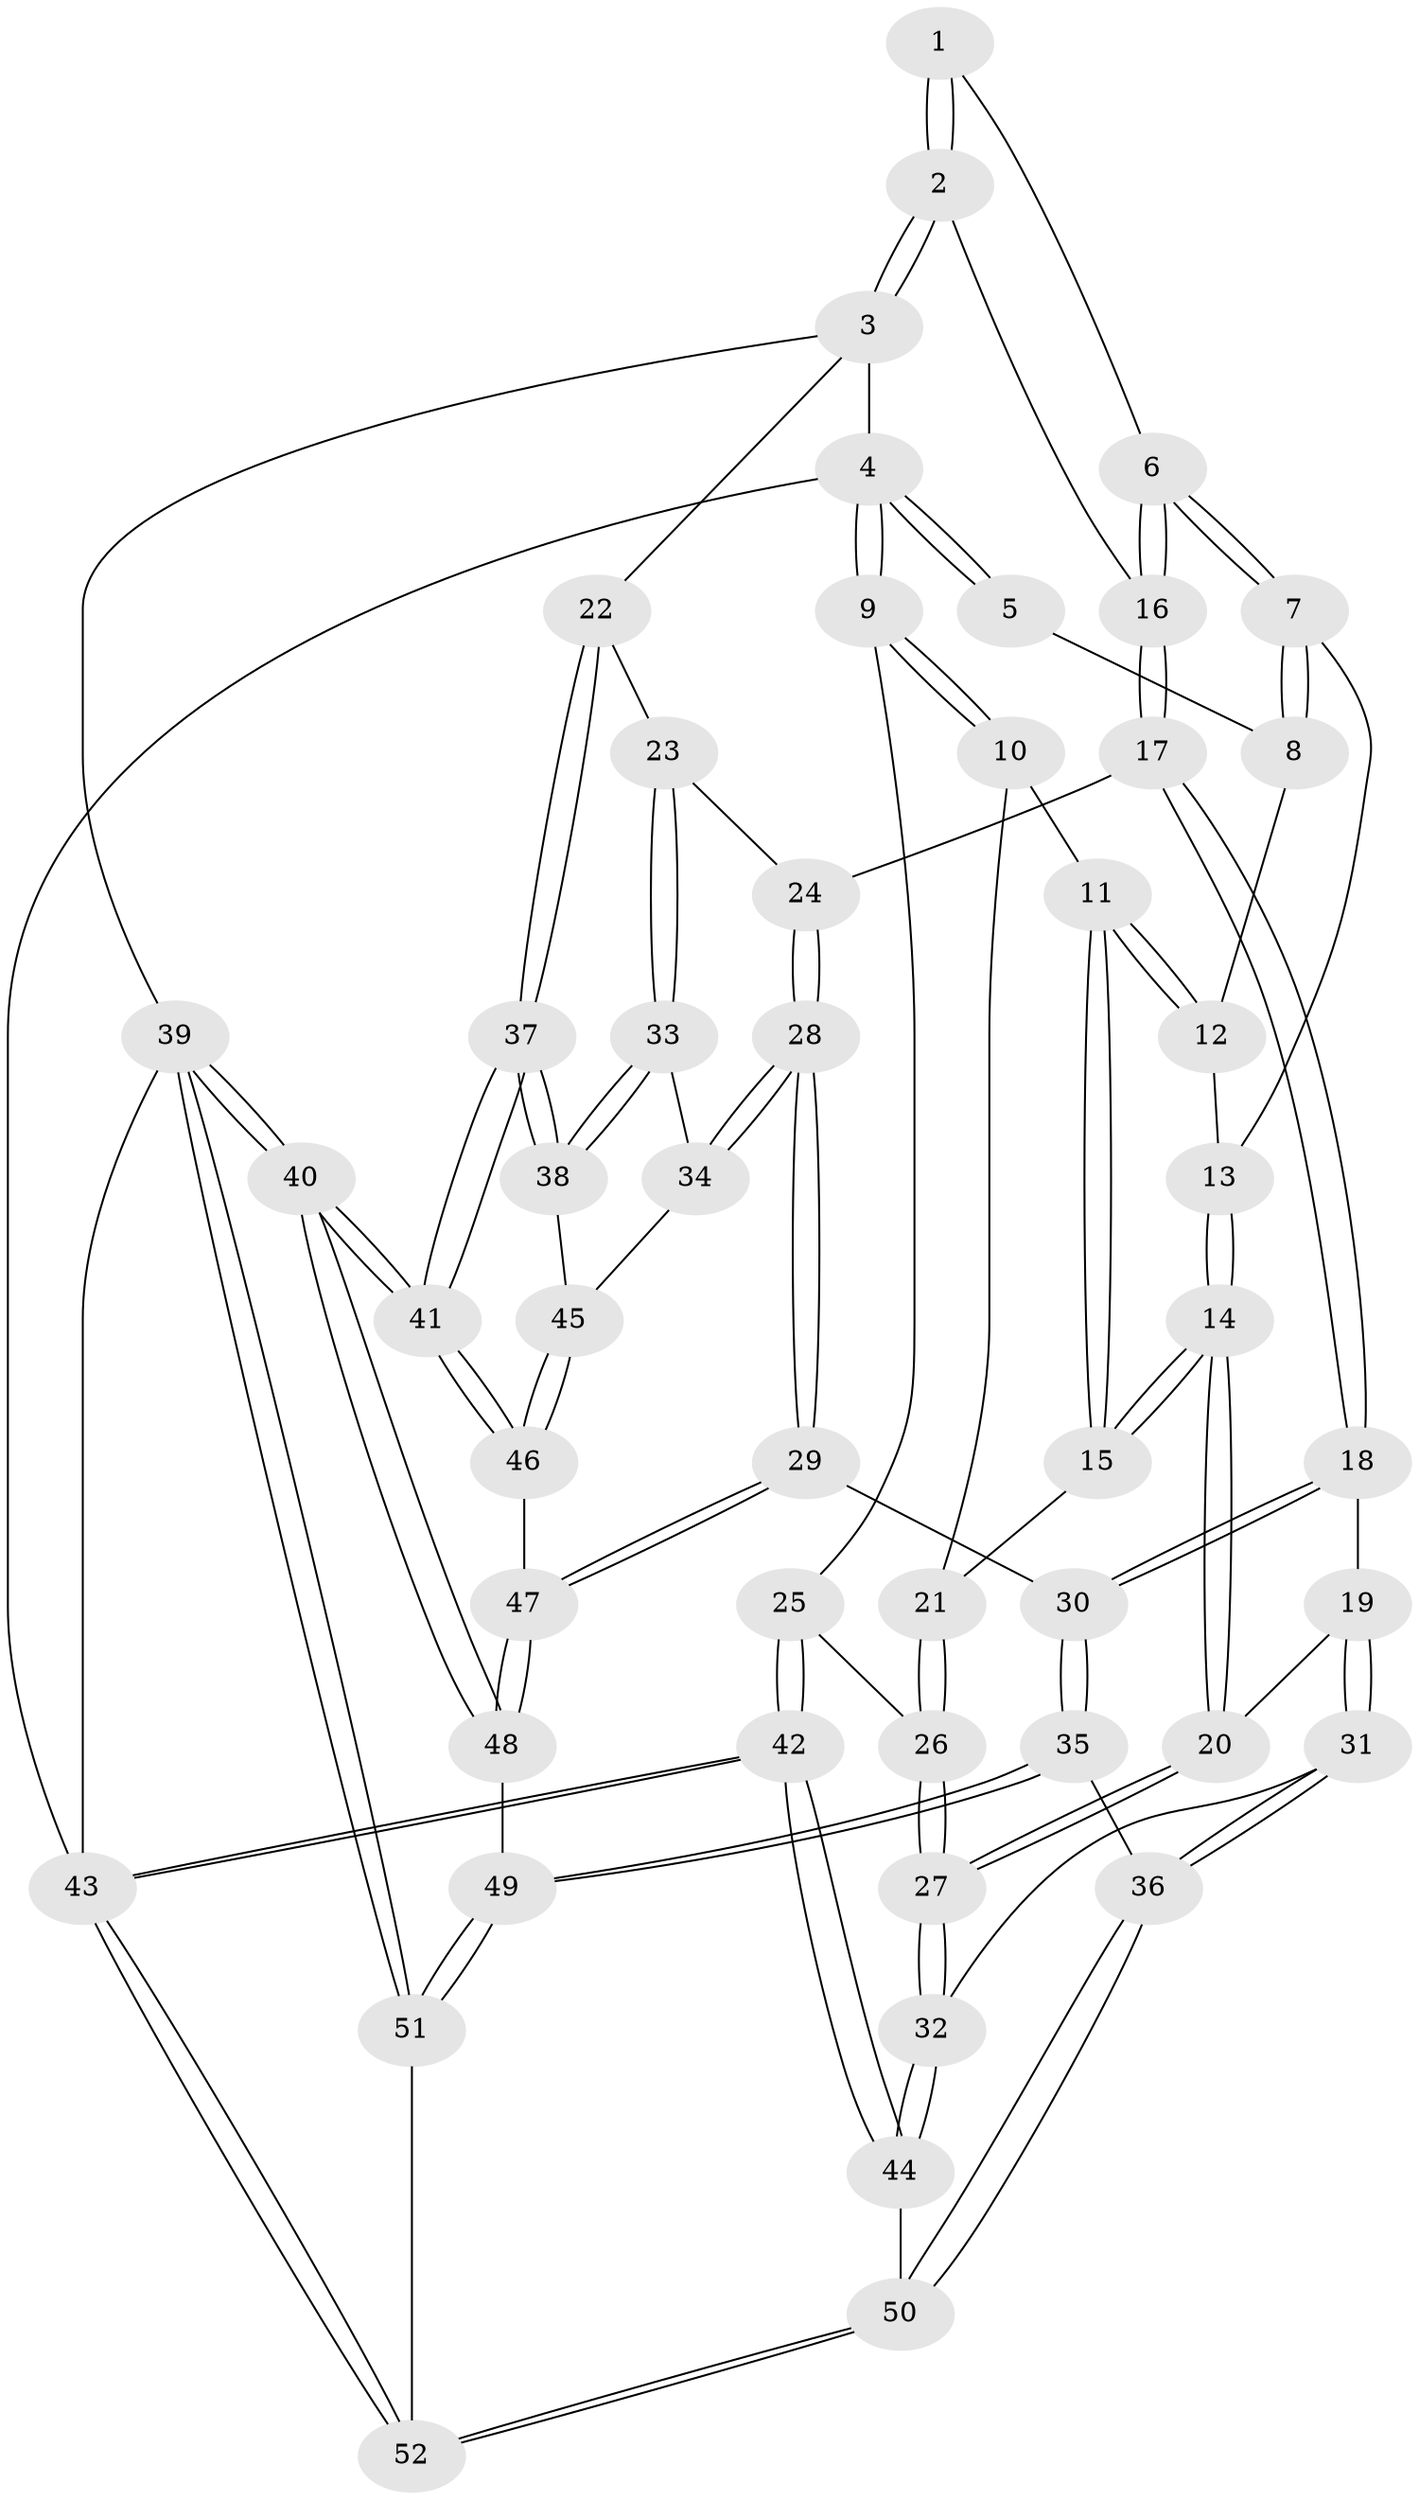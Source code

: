 // Generated by graph-tools (version 1.1) at 2025/51/03/09/25 03:51:03]
// undirected, 52 vertices, 127 edges
graph export_dot {
graph [start="1"]
  node [color=gray90,style=filled];
  1 [pos="+0.5177267224406478+0"];
  2 [pos="+1+0"];
  3 [pos="+1+0"];
  4 [pos="+0+0"];
  5 [pos="+0.33735944036942483+0"];
  6 [pos="+0.57351113747229+0.08664146426067951"];
  7 [pos="+0.49814222164743055+0.11404641414495181"];
  8 [pos="+0.32550351625337554+0"];
  9 [pos="+0+0.12470690788333304"];
  10 [pos="+0.21641835982957427+0.1420861742683798"];
  11 [pos="+0.26316891737289305+0.132163541793775"];
  12 [pos="+0.309304950686797+0.0240417847067842"];
  13 [pos="+0.4754444391480041+0.1276799596411477"];
  14 [pos="+0.38324644851416406+0.2579793370517"];
  15 [pos="+0.3613451858821371+0.24213449784810576"];
  16 [pos="+0.6625609402523034+0.15867005269033677"];
  17 [pos="+0.6727102116503207+0.27907581813076004"];
  18 [pos="+0.6172773837229032+0.3542722808943459"];
  19 [pos="+0.47264611817646973+0.3469268106497069"];
  20 [pos="+0.4007886041586632+0.29616586090561753"];
  21 [pos="+0.19572092394381368+0.30909773593054635"];
  22 [pos="+1+0.17431654804153052"];
  23 [pos="+1+0.27207897319285623"];
  24 [pos="+0.8999976735702204+0.2973784805139085"];
  25 [pos="+0+0.336663454505419"];
  26 [pos="+0.12239650454552192+0.4103154429904236"];
  27 [pos="+0.18891666068265398+0.46024149814203286"];
  28 [pos="+0.7402378072187414+0.610666228574429"];
  29 [pos="+0.7389039844834587+0.6114067824680194"];
  30 [pos="+0.6921658242790293+0.601770467032751"];
  31 [pos="+0.3504951343219652+0.6285289856559094"];
  32 [pos="+0.2668580624289878+0.6278931152648095"];
  33 [pos="+0.893587043822098+0.5462356417447182"];
  34 [pos="+0.8642507567301587+0.5701695855545288"];
  35 [pos="+0.536554914265093+0.7066980783102998"];
  36 [pos="+0.5218829414154895+0.7106354169529556"];
  37 [pos="+1+0.5398722856680089"];
  38 [pos="+1+0.5501382405968641"];
  39 [pos="+1+1"];
  40 [pos="+1+0.8596073914765422"];
  41 [pos="+1+0.7926576424977272"];
  42 [pos="+0+1"];
  43 [pos="+0+1"];
  44 [pos="+0.08138522070360661+0.8224030868207001"];
  45 [pos="+0.9509675443652063+0.6206715239670844"];
  46 [pos="+1+0.743587156158957"];
  47 [pos="+0.8417055464339951+0.7652858539311046"];
  48 [pos="+0.8305949876136673+0.9084054038328416"];
  49 [pos="+0.7768194416003243+1"];
  50 [pos="+0.46735473424670954+0.8842979690795394"];
  51 [pos="+0.7574957867883272+1"];
  52 [pos="+0.4648965656307914+1"];
  1 -- 2;
  1 -- 2;
  1 -- 6;
  2 -- 3;
  2 -- 3;
  2 -- 16;
  3 -- 4;
  3 -- 22;
  3 -- 39;
  4 -- 5;
  4 -- 5;
  4 -- 9;
  4 -- 9;
  4 -- 43;
  5 -- 8;
  6 -- 7;
  6 -- 7;
  6 -- 16;
  6 -- 16;
  7 -- 8;
  7 -- 8;
  7 -- 13;
  8 -- 12;
  9 -- 10;
  9 -- 10;
  9 -- 25;
  10 -- 11;
  10 -- 21;
  11 -- 12;
  11 -- 12;
  11 -- 15;
  11 -- 15;
  12 -- 13;
  13 -- 14;
  13 -- 14;
  14 -- 15;
  14 -- 15;
  14 -- 20;
  14 -- 20;
  15 -- 21;
  16 -- 17;
  16 -- 17;
  17 -- 18;
  17 -- 18;
  17 -- 24;
  18 -- 19;
  18 -- 30;
  18 -- 30;
  19 -- 20;
  19 -- 31;
  19 -- 31;
  20 -- 27;
  20 -- 27;
  21 -- 26;
  21 -- 26;
  22 -- 23;
  22 -- 37;
  22 -- 37;
  23 -- 24;
  23 -- 33;
  23 -- 33;
  24 -- 28;
  24 -- 28;
  25 -- 26;
  25 -- 42;
  25 -- 42;
  26 -- 27;
  26 -- 27;
  27 -- 32;
  27 -- 32;
  28 -- 29;
  28 -- 29;
  28 -- 34;
  28 -- 34;
  29 -- 30;
  29 -- 47;
  29 -- 47;
  30 -- 35;
  30 -- 35;
  31 -- 32;
  31 -- 36;
  31 -- 36;
  32 -- 44;
  32 -- 44;
  33 -- 34;
  33 -- 38;
  33 -- 38;
  34 -- 45;
  35 -- 36;
  35 -- 49;
  35 -- 49;
  36 -- 50;
  36 -- 50;
  37 -- 38;
  37 -- 38;
  37 -- 41;
  37 -- 41;
  38 -- 45;
  39 -- 40;
  39 -- 40;
  39 -- 51;
  39 -- 51;
  39 -- 43;
  40 -- 41;
  40 -- 41;
  40 -- 48;
  40 -- 48;
  41 -- 46;
  41 -- 46;
  42 -- 43;
  42 -- 43;
  42 -- 44;
  42 -- 44;
  43 -- 52;
  43 -- 52;
  44 -- 50;
  45 -- 46;
  45 -- 46;
  46 -- 47;
  47 -- 48;
  47 -- 48;
  48 -- 49;
  49 -- 51;
  49 -- 51;
  50 -- 52;
  50 -- 52;
  51 -- 52;
}
